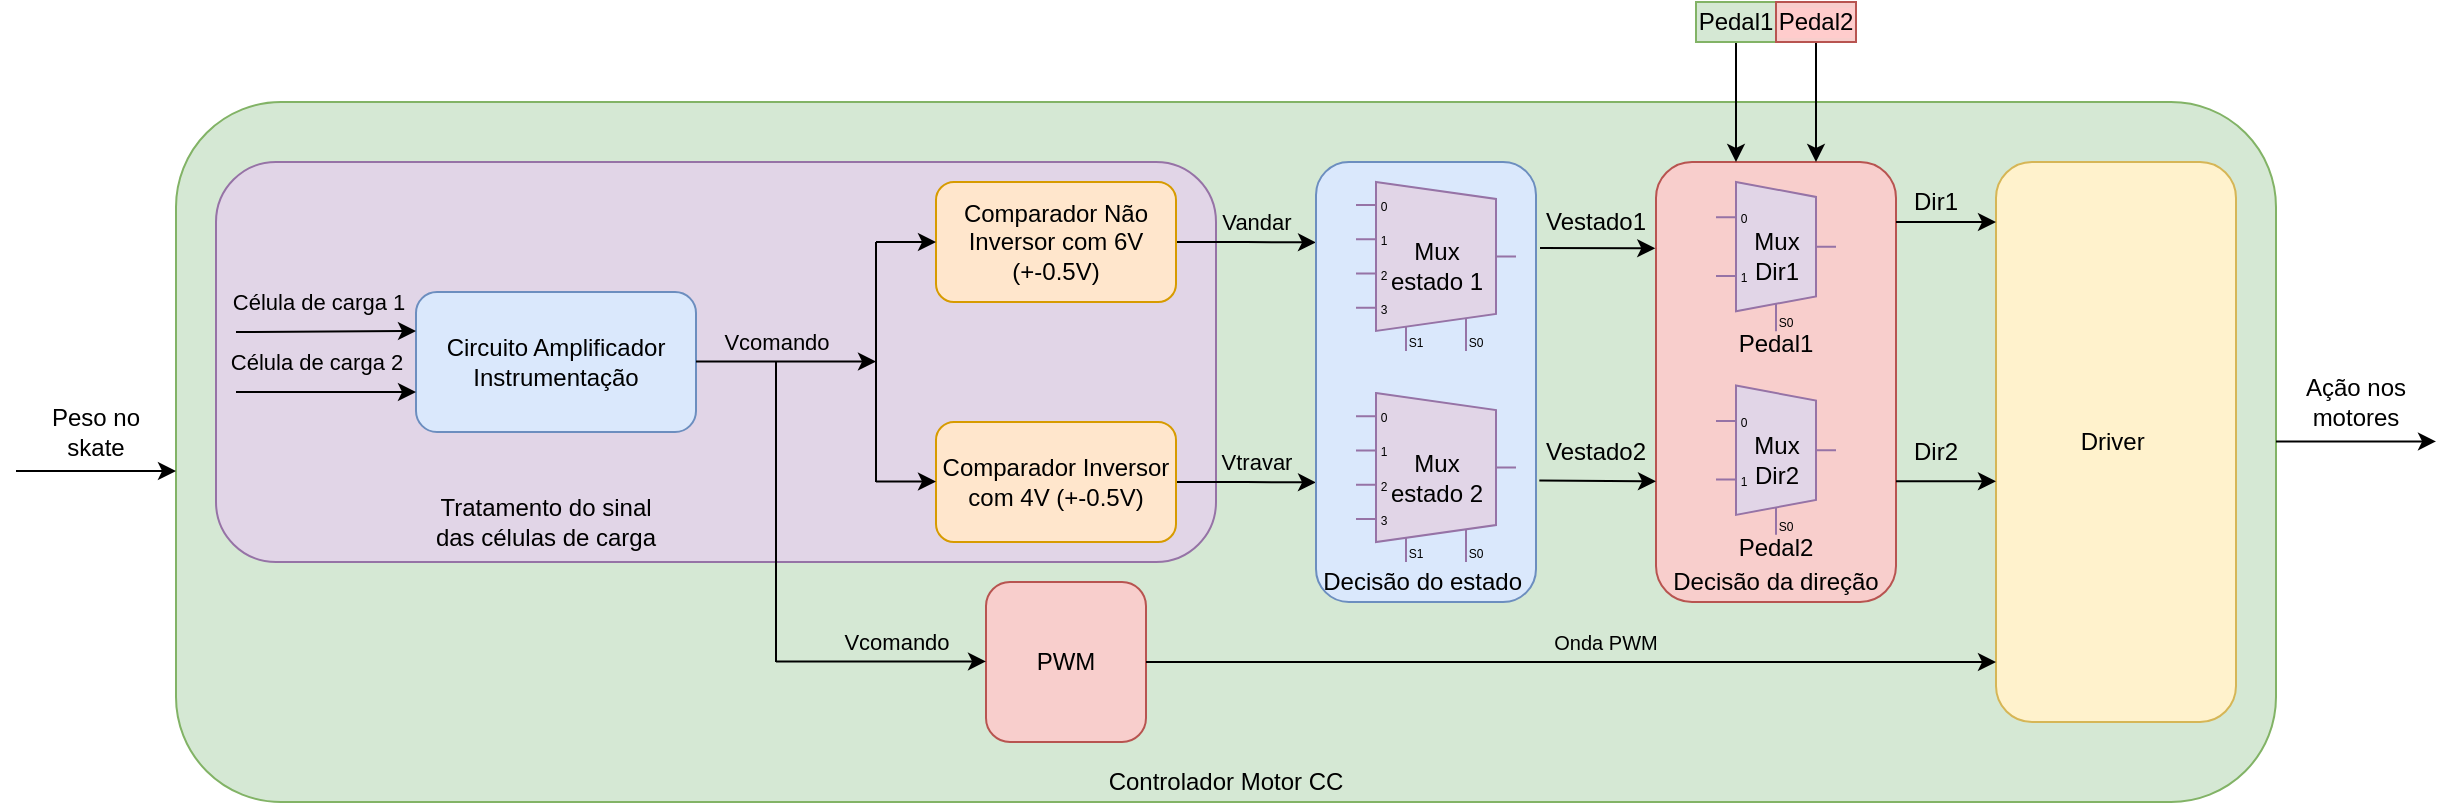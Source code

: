 <mxfile version="13.9.9" type="device"><diagram id="t0QKFhxglO1y6_O_F5vk" name="Page-1"><mxGraphModel dx="2146" dy="967" grid="1" gridSize="10" guides="1" tooltips="1" connect="1" arrows="1" fold="1" page="1" pageScale="1" pageWidth="850" pageHeight="1100" math="0" shadow="0"><root><mxCell id="0"/><mxCell id="1" parent="0"/><mxCell id="_x-LysxNjnP7hTcqMWnc-1" value="" style="rounded=1;whiteSpace=wrap;html=1;fillColor=#d5e8d4;strokeColor=#82b366;" parent="1" vertex="1"><mxGeometry x="80" y="90" width="1050" height="350" as="geometry"/></mxCell><mxCell id="_x-LysxNjnP7hTcqMWnc-2" value="" style="rounded=1;whiteSpace=wrap;html=1;fillColor=#e1d5e7;strokeColor=#9673a6;" parent="1" vertex="1"><mxGeometry x="100" y="120" width="500" height="200" as="geometry"/></mxCell><mxCell id="_x-LysxNjnP7hTcqMWnc-3" value="Peso no skate" style="text;html=1;strokeColor=none;fillColor=none;align=center;verticalAlign=middle;whiteSpace=wrap;rounded=0;" parent="1" vertex="1"><mxGeometry x="10" y="244.8" width="60" height="20" as="geometry"/></mxCell><mxCell id="_x-LysxNjnP7hTcqMWnc-4" value="" style="endArrow=classic;html=1;" parent="1" edge="1"><mxGeometry width="50" height="50" relative="1" as="geometry"><mxPoint y="274.51" as="sourcePoint"/><mxPoint x="80" y="274.51" as="targetPoint"/></mxGeometry></mxCell><mxCell id="_x-LysxNjnP7hTcqMWnc-5" value="Controlador Motor CC" style="text;html=1;strokeColor=none;fillColor=none;align=center;verticalAlign=middle;whiteSpace=wrap;rounded=0;" parent="1" vertex="1"><mxGeometry x="535" y="420" width="140" height="20" as="geometry"/></mxCell><mxCell id="_x-LysxNjnP7hTcqMWnc-12" value="Driver&amp;nbsp;" style="rounded=1;whiteSpace=wrap;html=1;fillColor=#fff2cc;strokeColor=#d6b656;" parent="1" vertex="1"><mxGeometry x="990" y="120" width="120" height="280" as="geometry"/></mxCell><mxCell id="_x-LysxNjnP7hTcqMWnc-13" value="Tratamento do sinal das células de carga" style="text;html=1;strokeColor=none;fillColor=none;align=center;verticalAlign=middle;whiteSpace=wrap;rounded=0;" parent="1" vertex="1"><mxGeometry x="200" y="290" width="130" height="20" as="geometry"/></mxCell><mxCell id="_x-LysxNjnP7hTcqMWnc-14" value="Circuito Amplificador Instrumentação" style="rounded=1;whiteSpace=wrap;html=1;fillColor=#dae8fc;strokeColor=#6c8ebf;" parent="1" vertex="1"><mxGeometry x="200" y="185" width="140" height="70" as="geometry"/></mxCell><mxCell id="_x-LysxNjnP7hTcqMWnc-15" value="" style="endArrow=classic;html=1;entryX=0;entryY=0.25;entryDx=0;entryDy=0;" parent="1" edge="1"><mxGeometry width="50" height="50" relative="1" as="geometry"><mxPoint x="110" y="205" as="sourcePoint"/><mxPoint x="200" y="204.5" as="targetPoint"/></mxGeometry></mxCell><mxCell id="_x-LysxNjnP7hTcqMWnc-16" value="Célula de carga 1" style="edgeLabel;html=1;align=center;verticalAlign=middle;resizable=0;points=[];labelBackgroundColor=none;" parent="_x-LysxNjnP7hTcqMWnc-15" vertex="1" connectable="0"><mxGeometry x="0.097" relative="1" as="geometry"><mxPoint x="-9.14" y="-14.73" as="offset"/></mxGeometry></mxCell><mxCell id="_x-LysxNjnP7hTcqMWnc-17" value="" style="endArrow=classic;html=1;entryX=0;entryY=0.25;entryDx=0;entryDy=0;" parent="1" edge="1"><mxGeometry width="50" height="50" relative="1" as="geometry"><mxPoint x="110" y="235" as="sourcePoint"/><mxPoint x="200" y="235" as="targetPoint"/></mxGeometry></mxCell><mxCell id="_x-LysxNjnP7hTcqMWnc-19" value="" style="endArrow=classic;html=1;" parent="1" edge="1"><mxGeometry width="50" height="50" relative="1" as="geometry"><mxPoint x="340" y="219.76" as="sourcePoint"/><mxPoint x="430" y="219.76" as="targetPoint"/></mxGeometry></mxCell><mxCell id="_x-LysxNjnP7hTcqMWnc-20" value="Vcomando" style="edgeLabel;html=1;align=center;verticalAlign=middle;resizable=0;points=[];labelBackgroundColor=none;" parent="_x-LysxNjnP7hTcqMWnc-19" vertex="1" connectable="0"><mxGeometry x="0.424" relative="1" as="geometry"><mxPoint x="-24.29" y="-9.76" as="offset"/></mxGeometry></mxCell><mxCell id="_x-LysxNjnP7hTcqMWnc-21" style="edgeStyle=orthogonalEdgeStyle;rounded=0;orthogonalLoop=1;jettySize=auto;html=1;exitX=1;exitY=0.5;exitDx=0;exitDy=0;" parent="1" source="_x-LysxNjnP7hTcqMWnc-23" edge="1"><mxGeometry relative="1" as="geometry"><mxPoint x="650" y="160.2" as="targetPoint"/></mxGeometry></mxCell><mxCell id="_x-LysxNjnP7hTcqMWnc-22" value="Vandar" style="edgeLabel;html=1;align=center;verticalAlign=middle;resizable=0;points=[];labelBackgroundColor=none;" parent="_x-LysxNjnP7hTcqMWnc-21" vertex="1" connectable="0"><mxGeometry x="-0.219" relative="1" as="geometry"><mxPoint x="12.59" y="-10" as="offset"/></mxGeometry></mxCell><mxCell id="_x-LysxNjnP7hTcqMWnc-23" value="Comparador Não Inversor com 6V (+-0.5V)" style="rounded=1;whiteSpace=wrap;html=1;fillColor=#ffe6cc;strokeColor=#d79b00;" parent="1" vertex="1"><mxGeometry x="460" y="130" width="120" height="60" as="geometry"/></mxCell><mxCell id="_x-LysxNjnP7hTcqMWnc-24" style="edgeStyle=orthogonalEdgeStyle;rounded=0;orthogonalLoop=1;jettySize=auto;html=1;exitX=1;exitY=0.5;exitDx=0;exitDy=0;" parent="1" source="_x-LysxNjnP7hTcqMWnc-26" edge="1"><mxGeometry relative="1" as="geometry"><mxPoint x="650" y="280.2" as="targetPoint"/></mxGeometry></mxCell><mxCell id="_x-LysxNjnP7hTcqMWnc-25" value="Vtravar" style="edgeLabel;html=1;align=center;verticalAlign=middle;resizable=0;points=[];labelBackgroundColor=none;" parent="_x-LysxNjnP7hTcqMWnc-24" vertex="1" connectable="0"><mxGeometry x="-0.231" y="1" relative="1" as="geometry"><mxPoint x="13.16" y="-9" as="offset"/></mxGeometry></mxCell><mxCell id="_x-LysxNjnP7hTcqMWnc-26" value="Comparador Inversor com 4V (+-0.5V)" style="rounded=1;whiteSpace=wrap;html=1;fillColor=#ffe6cc;strokeColor=#d79b00;" parent="1" vertex="1"><mxGeometry x="460" y="250" width="120" height="60" as="geometry"/></mxCell><mxCell id="_x-LysxNjnP7hTcqMWnc-27" value="" style="endArrow=none;html=1;" parent="1" edge="1"><mxGeometry width="50" height="50" relative="1" as="geometry"><mxPoint x="430" y="280" as="sourcePoint"/><mxPoint x="430" y="160" as="targetPoint"/></mxGeometry></mxCell><mxCell id="_x-LysxNjnP7hTcqMWnc-28" value="" style="endArrow=classic;html=1;entryX=0;entryY=0.5;entryDx=0;entryDy=0;" parent="1" target="_x-LysxNjnP7hTcqMWnc-23" edge="1"><mxGeometry width="50" height="50" relative="1" as="geometry"><mxPoint x="430" y="160" as="sourcePoint"/><mxPoint x="480" y="110" as="targetPoint"/></mxGeometry></mxCell><mxCell id="_x-LysxNjnP7hTcqMWnc-29" value="" style="endArrow=classic;html=1;entryX=0;entryY=0.5;entryDx=0;entryDy=0;" parent="1" edge="1"><mxGeometry width="50" height="50" relative="1" as="geometry"><mxPoint x="430" y="279.76" as="sourcePoint"/><mxPoint x="460" y="279.76" as="targetPoint"/></mxGeometry></mxCell><mxCell id="_x-LysxNjnP7hTcqMWnc-30" value="Célula de carga 2" style="edgeLabel;html=1;align=center;verticalAlign=middle;resizable=0;points=[];labelBackgroundColor=none;" parent="1" vertex="1" connectable="0"><mxGeometry x="150.002" y="219.997" as="geometry"/></mxCell><mxCell id="_x-LysxNjnP7hTcqMWnc-33" value="PWM" style="rounded=1;whiteSpace=wrap;html=1;shadow=0;dashed=0;sketch=0;strokeWidth=1;fillColor=#f8cecc;strokeColor=#b85450;" parent="1" vertex="1"><mxGeometry x="485" y="330" width="80" height="80" as="geometry"/></mxCell><mxCell id="_x-LysxNjnP7hTcqMWnc-36" value="" style="endArrow=none;html=1;" parent="1" edge="1"><mxGeometry width="50" height="50" relative="1" as="geometry"><mxPoint x="380" y="370" as="sourcePoint"/><mxPoint x="380" y="220" as="targetPoint"/></mxGeometry></mxCell><mxCell id="_x-LysxNjnP7hTcqMWnc-37" value="" style="endArrow=classic;html=1;" parent="1" edge="1"><mxGeometry width="50" height="50" relative="1" as="geometry"><mxPoint x="380" y="369.71" as="sourcePoint"/><mxPoint x="485" y="369.71" as="targetPoint"/><Array as="points"><mxPoint x="445" y="369.71"/></Array></mxGeometry></mxCell><mxCell id="_x-LysxNjnP7hTcqMWnc-38" value="Vcomando" style="edgeLabel;html=1;align=center;verticalAlign=middle;resizable=0;points=[];labelBackgroundColor=none;" parent="1" vertex="1" connectable="0"><mxGeometry x="440.0" y="360" as="geometry"/></mxCell><mxCell id="_x-LysxNjnP7hTcqMWnc-39" value="" style="endArrow=classic;html=1;" parent="1" edge="1"><mxGeometry width="50" height="50" relative="1" as="geometry"><mxPoint x="565" y="370" as="sourcePoint"/><mxPoint x="990" y="370" as="targetPoint"/></mxGeometry></mxCell><mxCell id="_x-LysxNjnP7hTcqMWnc-41" value="&lt;font style=&quot;font-size: 10px&quot;&gt;Onda PWM&lt;/font&gt;" style="text;html=1;strokeColor=none;fillColor=none;align=center;verticalAlign=middle;whiteSpace=wrap;rounded=0;" parent="1" vertex="1"><mxGeometry x="730" y="350" width="130" height="20" as="geometry"/></mxCell><mxCell id="_x-LysxNjnP7hTcqMWnc-42" value="" style="rounded=1;whiteSpace=wrap;html=1;labelBackgroundColor=none;fillColor=#dae8fc;strokeColor=#6c8ebf;" parent="1" vertex="1"><mxGeometry x="650" y="120" width="110" height="220" as="geometry"/></mxCell><mxCell id="PsPH16TkxtxVrIBZPmM6-85" value="" style="rounded=1;whiteSpace=wrap;html=1;labelBackgroundColor=none;fillColor=#f8cecc;strokeColor=#b85450;" parent="1" vertex="1"><mxGeometry x="820" y="120" width="120" height="220" as="geometry"/></mxCell><mxCell id="PsPH16TkxtxVrIBZPmM6-87" value="" style="endArrow=classic;html=1;exitX=1.015;exitY=0.724;exitDx=0;exitDy=0;exitPerimeter=0;" parent="1" source="_x-LysxNjnP7hTcqMWnc-42" edge="1"><mxGeometry width="50" height="50" relative="1" as="geometry"><mxPoint x="770.0" y="279.66" as="sourcePoint"/><mxPoint x="820.0" y="279.66" as="targetPoint"/></mxGeometry></mxCell><mxCell id="PsPH16TkxtxVrIBZPmM6-88" value="" style="endArrow=classic;html=1;entryX=-0.003;entryY=0.196;entryDx=0;entryDy=0;entryPerimeter=0;" parent="1" target="PsPH16TkxtxVrIBZPmM6-85" edge="1"><mxGeometry width="50" height="50" relative="1" as="geometry"><mxPoint x="762" y="163" as="sourcePoint"/><mxPoint x="810.0" y="159.66" as="targetPoint"/></mxGeometry></mxCell><mxCell id="PsPH16TkxtxVrIBZPmM6-89" value="" style="endArrow=classic;html=1;" parent="1" edge="1"><mxGeometry width="50" height="50" relative="1" as="geometry"><mxPoint x="940.0" y="279.66" as="sourcePoint"/><mxPoint x="990.0" y="279.66" as="targetPoint"/></mxGeometry></mxCell><mxCell id="PsPH16TkxtxVrIBZPmM6-90" value="" style="endArrow=classic;html=1;" parent="1" edge="1"><mxGeometry width="50" height="50" relative="1" as="geometry"><mxPoint x="940.0" y="150.0" as="sourcePoint"/><mxPoint x="990.0" y="150.0" as="targetPoint"/></mxGeometry></mxCell><mxCell id="PsPH16TkxtxVrIBZPmM6-91" value="Dir1" style="text;html=1;strokeColor=none;fillColor=none;align=center;verticalAlign=middle;whiteSpace=wrap;rounded=0;labelBackgroundColor=#d5e8d4;" parent="1" vertex="1"><mxGeometry x="940" y="130" width="40" height="20" as="geometry"/></mxCell><mxCell id="PsPH16TkxtxVrIBZPmM6-92" value="Dir2" style="text;html=1;strokeColor=none;fillColor=none;align=center;verticalAlign=middle;whiteSpace=wrap;rounded=0;labelBackgroundColor=#d5e8d4;" parent="1" vertex="1"><mxGeometry x="940" y="255" width="40" height="20" as="geometry"/></mxCell><mxCell id="PsPH16TkxtxVrIBZPmM6-93" value="Vestado1" style="text;html=1;strokeColor=none;fillColor=none;align=center;verticalAlign=middle;whiteSpace=wrap;rounded=0;labelBackgroundColor=#d5e8d4;" parent="1" vertex="1"><mxGeometry x="770" y="140" width="40" height="20" as="geometry"/></mxCell><mxCell id="PsPH16TkxtxVrIBZPmM6-94" value="Vestado2" style="text;html=1;strokeColor=none;fillColor=none;align=center;verticalAlign=middle;whiteSpace=wrap;rounded=0;labelBackgroundColor=#d5e8d4;" parent="1" vertex="1"><mxGeometry x="770" y="255" width="40" height="20" as="geometry"/></mxCell><mxCell id="PsPH16TkxtxVrIBZPmM6-96" value="" style="endArrow=classic;html=1;" parent="1" edge="1"><mxGeometry width="50" height="50" relative="1" as="geometry"><mxPoint x="860" y="60" as="sourcePoint"/><mxPoint x="860" y="120" as="targetPoint"/></mxGeometry></mxCell><mxCell id="PsPH16TkxtxVrIBZPmM6-97" value="" style="endArrow=classic;html=1;" parent="1" edge="1"><mxGeometry width="50" height="50" relative="1" as="geometry"><mxPoint x="900.0" y="60" as="sourcePoint"/><mxPoint x="900.0" y="120" as="targetPoint"/></mxGeometry></mxCell><mxCell id="PsPH16TkxtxVrIBZPmM6-98" value="&lt;span style=&quot;&quot;&gt;Pedal1&lt;/span&gt;" style="text;html=1;align=center;verticalAlign=middle;whiteSpace=wrap;rounded=0;labelBackgroundColor=#D5E8D4;fillColor=#d5e8d4;strokeColor=#82b366;" parent="1" vertex="1"><mxGeometry x="840" y="40" width="40" height="20" as="geometry"/></mxCell><mxCell id="PsPH16TkxtxVrIBZPmM6-99" value="&lt;span style=&quot;&quot;&gt;Pedal2&lt;/span&gt;" style="text;html=1;align=center;verticalAlign=middle;whiteSpace=wrap;rounded=0;labelBackgroundColor=#FFCCCC;fillColor=#f8cecc;strokeColor=#b85450;" parent="1" vertex="1"><mxGeometry x="880" y="40" width="40" height="20" as="geometry"/></mxCell><mxCell id="PsPH16TkxtxVrIBZPmM6-102" value="" style="group" parent="1" vertex="1" connectable="0"><mxGeometry x="670" y="130" width="80" height="190" as="geometry"/></mxCell><mxCell id="PsPH16TkxtxVrIBZPmM6-100" value="Mux &lt;br&gt;estado 1" style="shadow=0;dashed=0;align=center;html=1;strokeWidth=1;shape=mxgraph.electrical.abstract.mux2;sketch=0;selectorPins=2;fillColor=#e1d5e7;strokeColor=#9673a6;direction=east;rotation=0;" parent="PsPH16TkxtxVrIBZPmM6-102" vertex="1"><mxGeometry width="80" height="84.444" as="geometry"/></mxCell><mxCell id="PsPH16TkxtxVrIBZPmM6-101" value="Mux &lt;br&gt;estado 2" style="shadow=0;dashed=0;align=center;html=1;strokeWidth=1;shape=mxgraph.electrical.abstract.mux2;sketch=0;selectorPins=2;fillColor=#e1d5e7;strokeColor=#9673a6;direction=east;rotation=0;" parent="PsPH16TkxtxVrIBZPmM6-102" vertex="1"><mxGeometry y="105.556" width="80" height="84.444" as="geometry"/></mxCell><mxCell id="PsPH16TkxtxVrIBZPmM6-109" value="" style="group" parent="1" vertex="1" connectable="0"><mxGeometry x="850" y="130" width="60" height="190" as="geometry"/></mxCell><mxCell id="PsPH16TkxtxVrIBZPmM6-110" value="Mux &lt;br&gt;Dir1" style="shadow=0;dashed=0;align=center;html=1;strokeWidth=1;shape=mxgraph.electrical.abstract.mux2;sketch=0;selectorPins=1;fillColor=#e1d5e7;strokeColor=#9673a6;direction=east;rotation=0;" parent="PsPH16TkxtxVrIBZPmM6-109" vertex="1"><mxGeometry width="60" height="74.643" as="geometry"/></mxCell><mxCell id="PsPH16TkxtxVrIBZPmM6-111" value="Pedal1" style="text;html=1;strokeColor=none;fillColor=none;align=center;verticalAlign=middle;whiteSpace=wrap;rounded=0;shadow=0;dashed=0;sketch=0;" parent="PsPH16TkxtxVrIBZPmM6-109" vertex="1"><mxGeometry x="12.857" y="74.643" width="34.286" height="13.571" as="geometry"/></mxCell><mxCell id="PsPH16TkxtxVrIBZPmM6-112" value="Mux &lt;br&gt;Dir2" style="shadow=0;dashed=0;align=center;html=1;strokeWidth=1;shape=mxgraph.electrical.abstract.mux2;sketch=0;selectorPins=1;fillColor=#e1d5e7;strokeColor=#9673a6;direction=east;rotation=0;" parent="PsPH16TkxtxVrIBZPmM6-109" vertex="1"><mxGeometry y="101.786" width="60" height="74.643" as="geometry"/></mxCell><mxCell id="PsPH16TkxtxVrIBZPmM6-113" value="Pedal2" style="text;html=1;strokeColor=none;fillColor=none;align=center;verticalAlign=middle;whiteSpace=wrap;rounded=0;shadow=0;dashed=0;sketch=0;" parent="PsPH16TkxtxVrIBZPmM6-109" vertex="1"><mxGeometry x="12.857" y="176.429" width="34.286" height="13.571" as="geometry"/></mxCell><mxCell id="PsPH16TkxtxVrIBZPmM6-116" value="&lt;span style=&quot;&quot;&gt;Decisão do estado&amp;nbsp;&lt;/span&gt;" style="text;html=1;strokeColor=none;fillColor=none;align=center;verticalAlign=middle;whiteSpace=wrap;rounded=0;labelBackgroundColor=none;" parent="1" vertex="1"><mxGeometry x="635" y="320" width="140" height="20" as="geometry"/></mxCell><mxCell id="PsPH16TkxtxVrIBZPmM6-117" value="Decisão da direção" style="text;html=1;strokeColor=none;fillColor=none;align=center;verticalAlign=middle;whiteSpace=wrap;rounded=0;labelBackgroundColor=none;" parent="1" vertex="1"><mxGeometry x="825" y="320" width="110" height="20" as="geometry"/></mxCell><mxCell id="PsPH16TkxtxVrIBZPmM6-122" value="" style="group" parent="1" vertex="1" connectable="0"><mxGeometry x="1130" y="230" width="80" height="29.71" as="geometry"/></mxCell><mxCell id="PsPH16TkxtxVrIBZPmM6-120" value="Ação nos motores" style="text;html=1;strokeColor=none;fillColor=none;align=center;verticalAlign=middle;whiteSpace=wrap;rounded=0;" parent="PsPH16TkxtxVrIBZPmM6-122" vertex="1"><mxGeometry x="10" width="60" height="20" as="geometry"/></mxCell><mxCell id="PsPH16TkxtxVrIBZPmM6-121" value="" style="endArrow=classic;html=1;" parent="PsPH16TkxtxVrIBZPmM6-122" edge="1"><mxGeometry width="50" height="50" relative="1" as="geometry"><mxPoint y="29.71" as="sourcePoint"/><mxPoint x="80" y="29.71" as="targetPoint"/></mxGeometry></mxCell></root></mxGraphModel></diagram></mxfile>